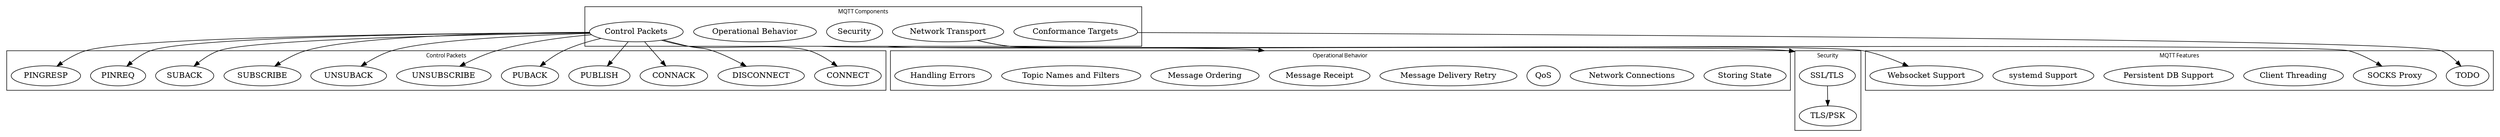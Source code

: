 // Testing manually-constructing a simple digraph from the RFC.
digraph G {
	graph [fontsize=10 fontname="Verdana" compound=true];
	#subgraph cluster_0 {
	#	label="Example subgraph";
	#	a -> b[label="0.2",weight="0.2"];
	#   a -> c[label="0.4",weight="0.4"];
	#   c -> b[label="0.6",weight="0.6"];
	#   c -> e[label="0.6",weight="0.6"];
	#   e -> e[label="0.1",weight="0.1"];
	#   e -> b[label="0.7",weight="0.7"];
	#}

	subgraph cluster_components {
		label="MQTT Components";
		"Control Packets";
		"Operational Behavior";
		"Security";
		"Network Transport";
		"Conformance Targets"; // Maybe.
	}

	// I think this cluster will go away after I fill in the rest.
	subgraph cluster_features {
		label="MQTT Features";
		//"Security" -> "SSL/TLS" -> "TLS/PSK";
		"Network Transport" -> "Websocket Support";
		"Network Transport" -> "SOCKS Proxy";
		"Client Threading";
		"Persistent DB Support";
		"systemd Support";
		//"Operational Behavior" -> "TODO";
		"Conformance Targets" -> "TODO";
		"Control Packets";
	}

	subgraph cluster_security {
		label="Security";
		"SSL/TLS" -> "TLS/PSK";
	}

	// All the control packets.
	subgraph cluster_packets {
		label="Control Packets";
		"Control Packets" -> "CONNECT";
		"Control Packets" -> "DISCONNECT";
		"Control Packets" -> "CONNACK";
		"Control Packets" -> "PUBLISH";
		"Control Packets" -> "PUBACK";
		"Control Packets" -> "UNSUBSCRIBE";
		"Control Packets" -> "UNSUBACK";
		"Control Packets" -> "SUBSCRIBE";
		"Control Packets" -> "SUBACK";
		"Control Packets" -> "PINREQ";
		"Control Packets" -> "PINGRESP";
	}

	subgraph cluster_opbehavior {
		label="Operational Behavior";
		"Storing State";
		"Network Connections";
		"QoS";
		"Message Delivery Retry";
		"Message Receipt";
		"Message Ordering";
		"Topic Names and Filters";
		"Handling Errors";
	}

	subgraph cluster_nettransport {
		label="Network Transport";
		// TODO.
	}

	// Connect the containers.
	"Operational Behavior" -> "Message Receipt" [ltail=cluster_components lhead=cluster_opbehavior];
	"Security" -> "SSL/TLS" [ltail=cluster_components lhead=cluster_security];
}
